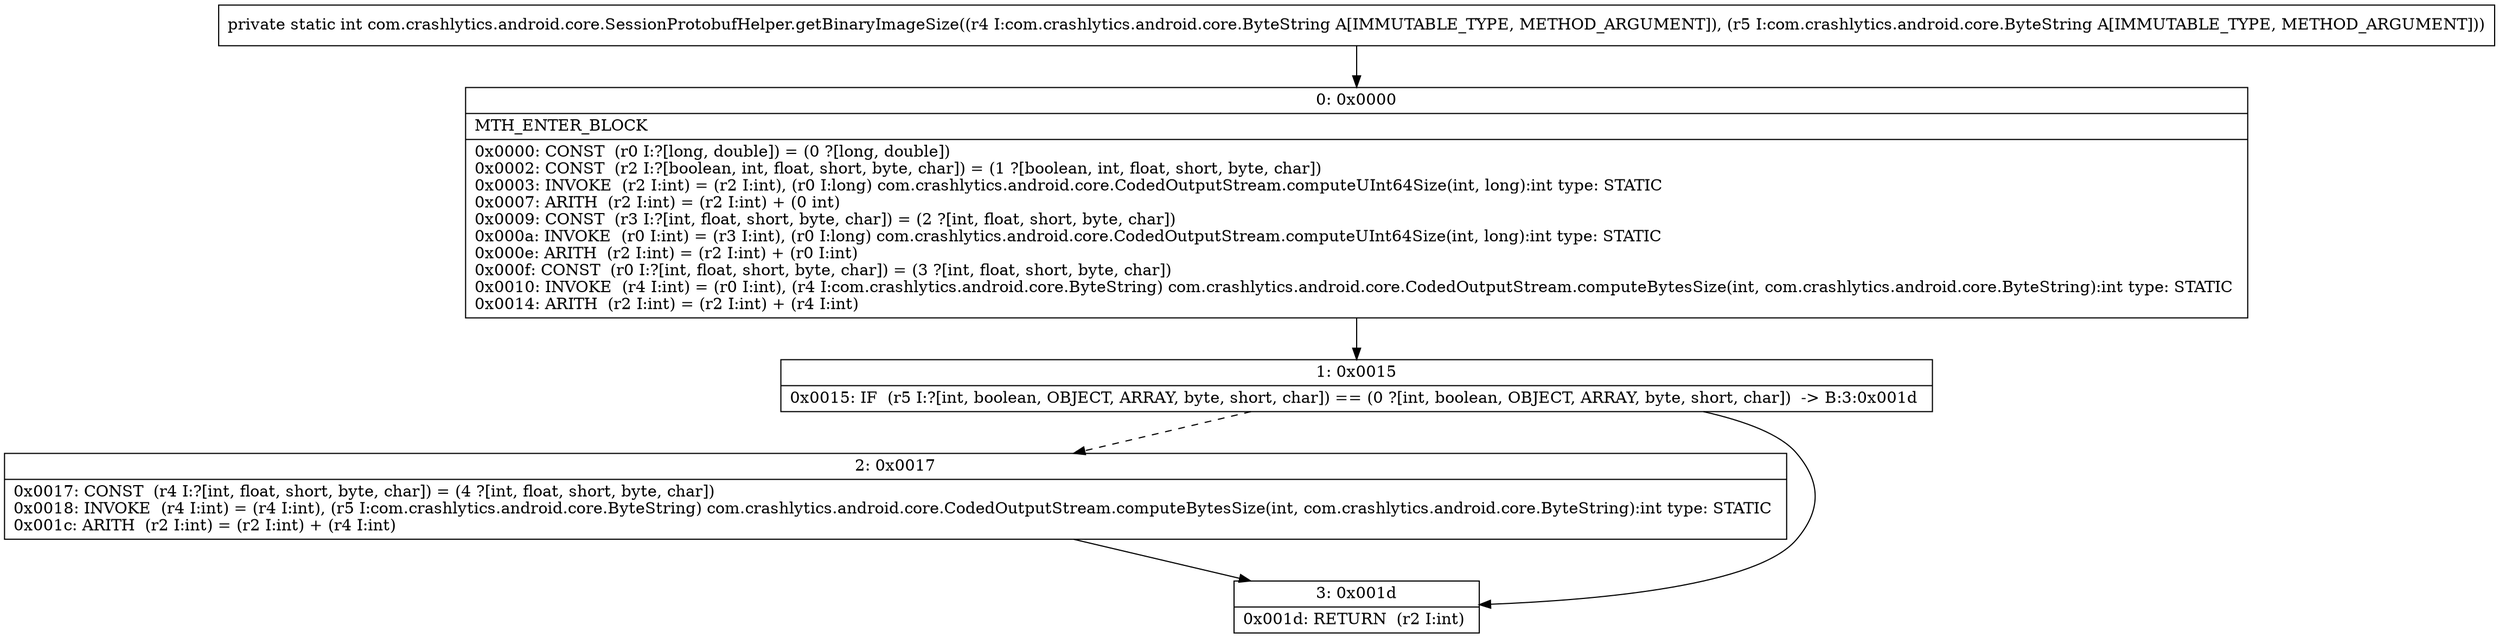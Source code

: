 digraph "CFG forcom.crashlytics.android.core.SessionProtobufHelper.getBinaryImageSize(Lcom\/crashlytics\/android\/core\/ByteString;Lcom\/crashlytics\/android\/core\/ByteString;)I" {
Node_0 [shape=record,label="{0\:\ 0x0000|MTH_ENTER_BLOCK\l|0x0000: CONST  (r0 I:?[long, double]) = (0 ?[long, double]) \l0x0002: CONST  (r2 I:?[boolean, int, float, short, byte, char]) = (1 ?[boolean, int, float, short, byte, char]) \l0x0003: INVOKE  (r2 I:int) = (r2 I:int), (r0 I:long) com.crashlytics.android.core.CodedOutputStream.computeUInt64Size(int, long):int type: STATIC \l0x0007: ARITH  (r2 I:int) = (r2 I:int) + (0 int) \l0x0009: CONST  (r3 I:?[int, float, short, byte, char]) = (2 ?[int, float, short, byte, char]) \l0x000a: INVOKE  (r0 I:int) = (r3 I:int), (r0 I:long) com.crashlytics.android.core.CodedOutputStream.computeUInt64Size(int, long):int type: STATIC \l0x000e: ARITH  (r2 I:int) = (r2 I:int) + (r0 I:int) \l0x000f: CONST  (r0 I:?[int, float, short, byte, char]) = (3 ?[int, float, short, byte, char]) \l0x0010: INVOKE  (r4 I:int) = (r0 I:int), (r4 I:com.crashlytics.android.core.ByteString) com.crashlytics.android.core.CodedOutputStream.computeBytesSize(int, com.crashlytics.android.core.ByteString):int type: STATIC \l0x0014: ARITH  (r2 I:int) = (r2 I:int) + (r4 I:int) \l}"];
Node_1 [shape=record,label="{1\:\ 0x0015|0x0015: IF  (r5 I:?[int, boolean, OBJECT, ARRAY, byte, short, char]) == (0 ?[int, boolean, OBJECT, ARRAY, byte, short, char])  \-\> B:3:0x001d \l}"];
Node_2 [shape=record,label="{2\:\ 0x0017|0x0017: CONST  (r4 I:?[int, float, short, byte, char]) = (4 ?[int, float, short, byte, char]) \l0x0018: INVOKE  (r4 I:int) = (r4 I:int), (r5 I:com.crashlytics.android.core.ByteString) com.crashlytics.android.core.CodedOutputStream.computeBytesSize(int, com.crashlytics.android.core.ByteString):int type: STATIC \l0x001c: ARITH  (r2 I:int) = (r2 I:int) + (r4 I:int) \l}"];
Node_3 [shape=record,label="{3\:\ 0x001d|0x001d: RETURN  (r2 I:int) \l}"];
MethodNode[shape=record,label="{private static int com.crashlytics.android.core.SessionProtobufHelper.getBinaryImageSize((r4 I:com.crashlytics.android.core.ByteString A[IMMUTABLE_TYPE, METHOD_ARGUMENT]), (r5 I:com.crashlytics.android.core.ByteString A[IMMUTABLE_TYPE, METHOD_ARGUMENT])) }"];
MethodNode -> Node_0;
Node_0 -> Node_1;
Node_1 -> Node_2[style=dashed];
Node_1 -> Node_3;
Node_2 -> Node_3;
}

